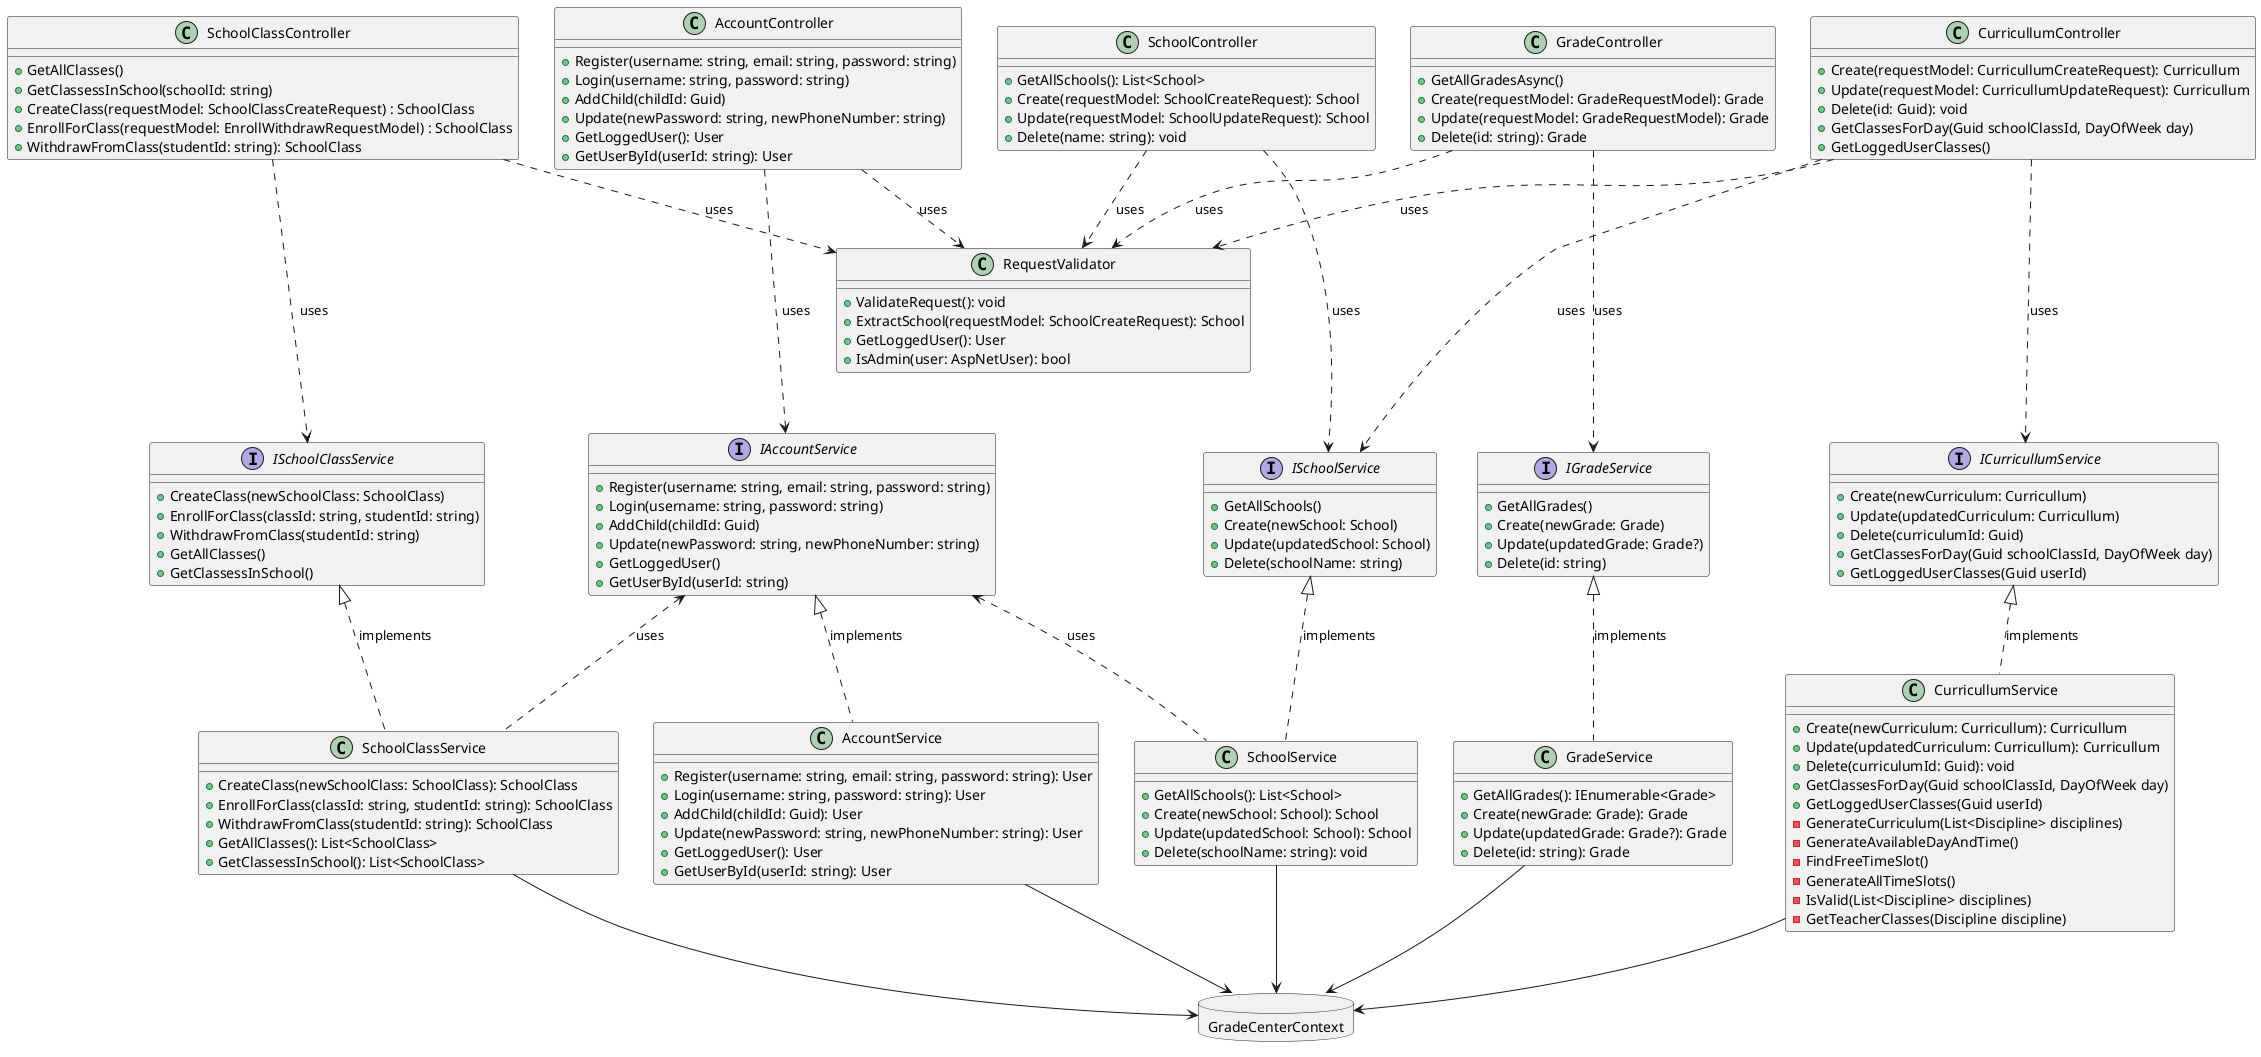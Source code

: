 @startuml

class AccountController {
    + Register(username: string, email: string, password: string)
    + Login(username: string, password: string)
    + AddChild(childId: Guid)
    + Update(newPassword: string, newPhoneNumber: string)
    + GetLoggedUser(): User
    + GetUserById(userId: string): User
}

class AccountService {
    + Register(username: string, email: string, password: string): User
    + Login(username: string, password: string): User
    + AddChild(childId: Guid): User
    + Update(newPassword: string, newPhoneNumber: string): User
    + GetLoggedUser(): User
    + GetUserById(userId: string): User
}

interface IAccountService {
    + Register(username: string, email: string, password: string)
    + Login(username: string, password: string)
    + AddChild(childId: Guid)
    + Update(newPassword: string, newPhoneNumber: string)
    + GetLoggedUser()
    + GetUserById(userId: string)
}

class SchoolController {
    + GetAllSchools(): List<School>
    + Create(requestModel: SchoolCreateRequest): School
    + Update(requestModel: SchoolUpdateRequest): School
    + Delete(name: string): void
}

class SchoolService {
    + GetAllSchools(): List<School>
    + Create(newSchool: School): School
    + Update(updatedSchool: School): School
    + Delete(schoolName: string): void
}

interface ISchoolService {
    + GetAllSchools()
    + Create(newSchool: School)
    + Update(updatedSchool: School)
    + Delete(schoolName: string)
}

class CurricullumController {
    + Create(requestModel: CurricullumCreateRequest): Curricullum
    + Update(requestModel: CurricullumUpdateRequest): Curricullum
    + Delete(id: Guid): void
    + GetClassesForDay(Guid schoolClassId, DayOfWeek day)
    + GetLoggedUserClasses()
}

class SchoolClassController {
    + GetAllClasses()
    + GetClassessInSchool(schoolId: string)
    + CreateClass(requestModel: SchoolClassCreateRequest) : SchoolClass
    + EnrollForClass(requestModel: EnrollWithdrawRequestModel) : SchoolClass
    + WithdrawFromClass(studentId: string): SchoolClass
}

class SchoolClassService {
    + CreateClass(newSchoolClass: SchoolClass): SchoolClass
    + EnrollForClass(classId: string, studentId: string): SchoolClass
    + WithdrawFromClass(studentId: string): SchoolClass
    + GetAllClasses(): List<SchoolClass>
    + GetClassessInSchool(): List<SchoolClass>
}

interface ISchoolClassService{
    + CreateClass(newSchoolClass: SchoolClass)
    + EnrollForClass(classId: string, studentId: string)
    + WithdrawFromClass(studentId: string)
    + GetAllClasses()
    + GetClassessInSchool()
}

class GradeController {
    + GetAllGradesAsync()
    + Create(requestModel: GradeRequestModel): Grade
    + Update(requestModel: GradeRequestModel): Grade
    + Delete(id: string): Grade
}

class GradeService {
   + GetAllGrades(): IEnumerable<Grade>
   + Create(newGrade: Grade): Grade
   + Update(updatedGrade: Grade?): Grade
   + Delete(id: string): Grade
}

interface IGradeService{
   + GetAllGrades()
   + Create(newGrade: Grade)
   + Update(updatedGrade: Grade?)
   + Delete(id: string)
}

class CurricullumService {
    + Create(newCurriculum: Curricullum): Curricullum
    + Update(updatedCurriculum: Curricullum): Curricullum
    + Delete(curriculumId: Guid): void
    + GetClassesForDay(Guid schoolClassId, DayOfWeek day)
    + GetLoggedUserClasses(Guid userId)
    - GenerateCurriculum(List<Discipline> disciplines)
    - GenerateAvailableDayAndTime()
    - FindFreeTimeSlot()
    - GenerateAllTimeSlots()
    - IsValid(List<Discipline> disciplines)
    - GetTeacherClasses(Discipline discipline)
}

interface ICurricullumService {
    + Create(newCurriculum: Curricullum)
    + Update(updatedCurriculum: Curricullum)
    + Delete(curriculumId: Guid)
    + GetClassesForDay(Guid schoolClassId, DayOfWeek day)
    + GetLoggedUserClasses(Guid userId)
}

database GradeCenterContext {

}

class RequestValidator {
    + ValidateRequest(): void
    + ExtractSchool(requestModel: SchoolCreateRequest): School
    + GetLoggedUser(): User
    + IsAdmin(user: AspNetUser): bool
}

AccountController ...> IAccountService : uses
SchoolController ...> ISchoolService : uses
SchoolClassController ...> ISchoolClassService: uses
GradeController ...> IGradeService: uses
CurricullumController ...> ICurricullumService : uses
CurricullumController ...> ISchoolService : uses

AccountController .> RequestValidator : uses
SchoolController ..> RequestValidator : uses
GradeController ..> RequestValidator: uses
SchoolClassController ..> RequestValidator: uses
CurricullumController ..> RequestValidator : uses

IAccountService <|.. AccountService : implements
ISchoolService <|.. SchoolService : implements
ICurricullumService <|.. CurricullumService : implements
ISchoolClassService <|.. SchoolClassService: implements
IGradeService <|.. GradeService: implements


AccountService --> GradeCenterContext
SchoolService --> GradeCenterContext
CurricullumService --> GradeCenterContext
SchoolClassService --> GradeCenterContext
GradeService --> GradeCenterContext

IAccountService <.. SchoolService : uses
IAccountService <.. SchoolClassService : uses
@enduml